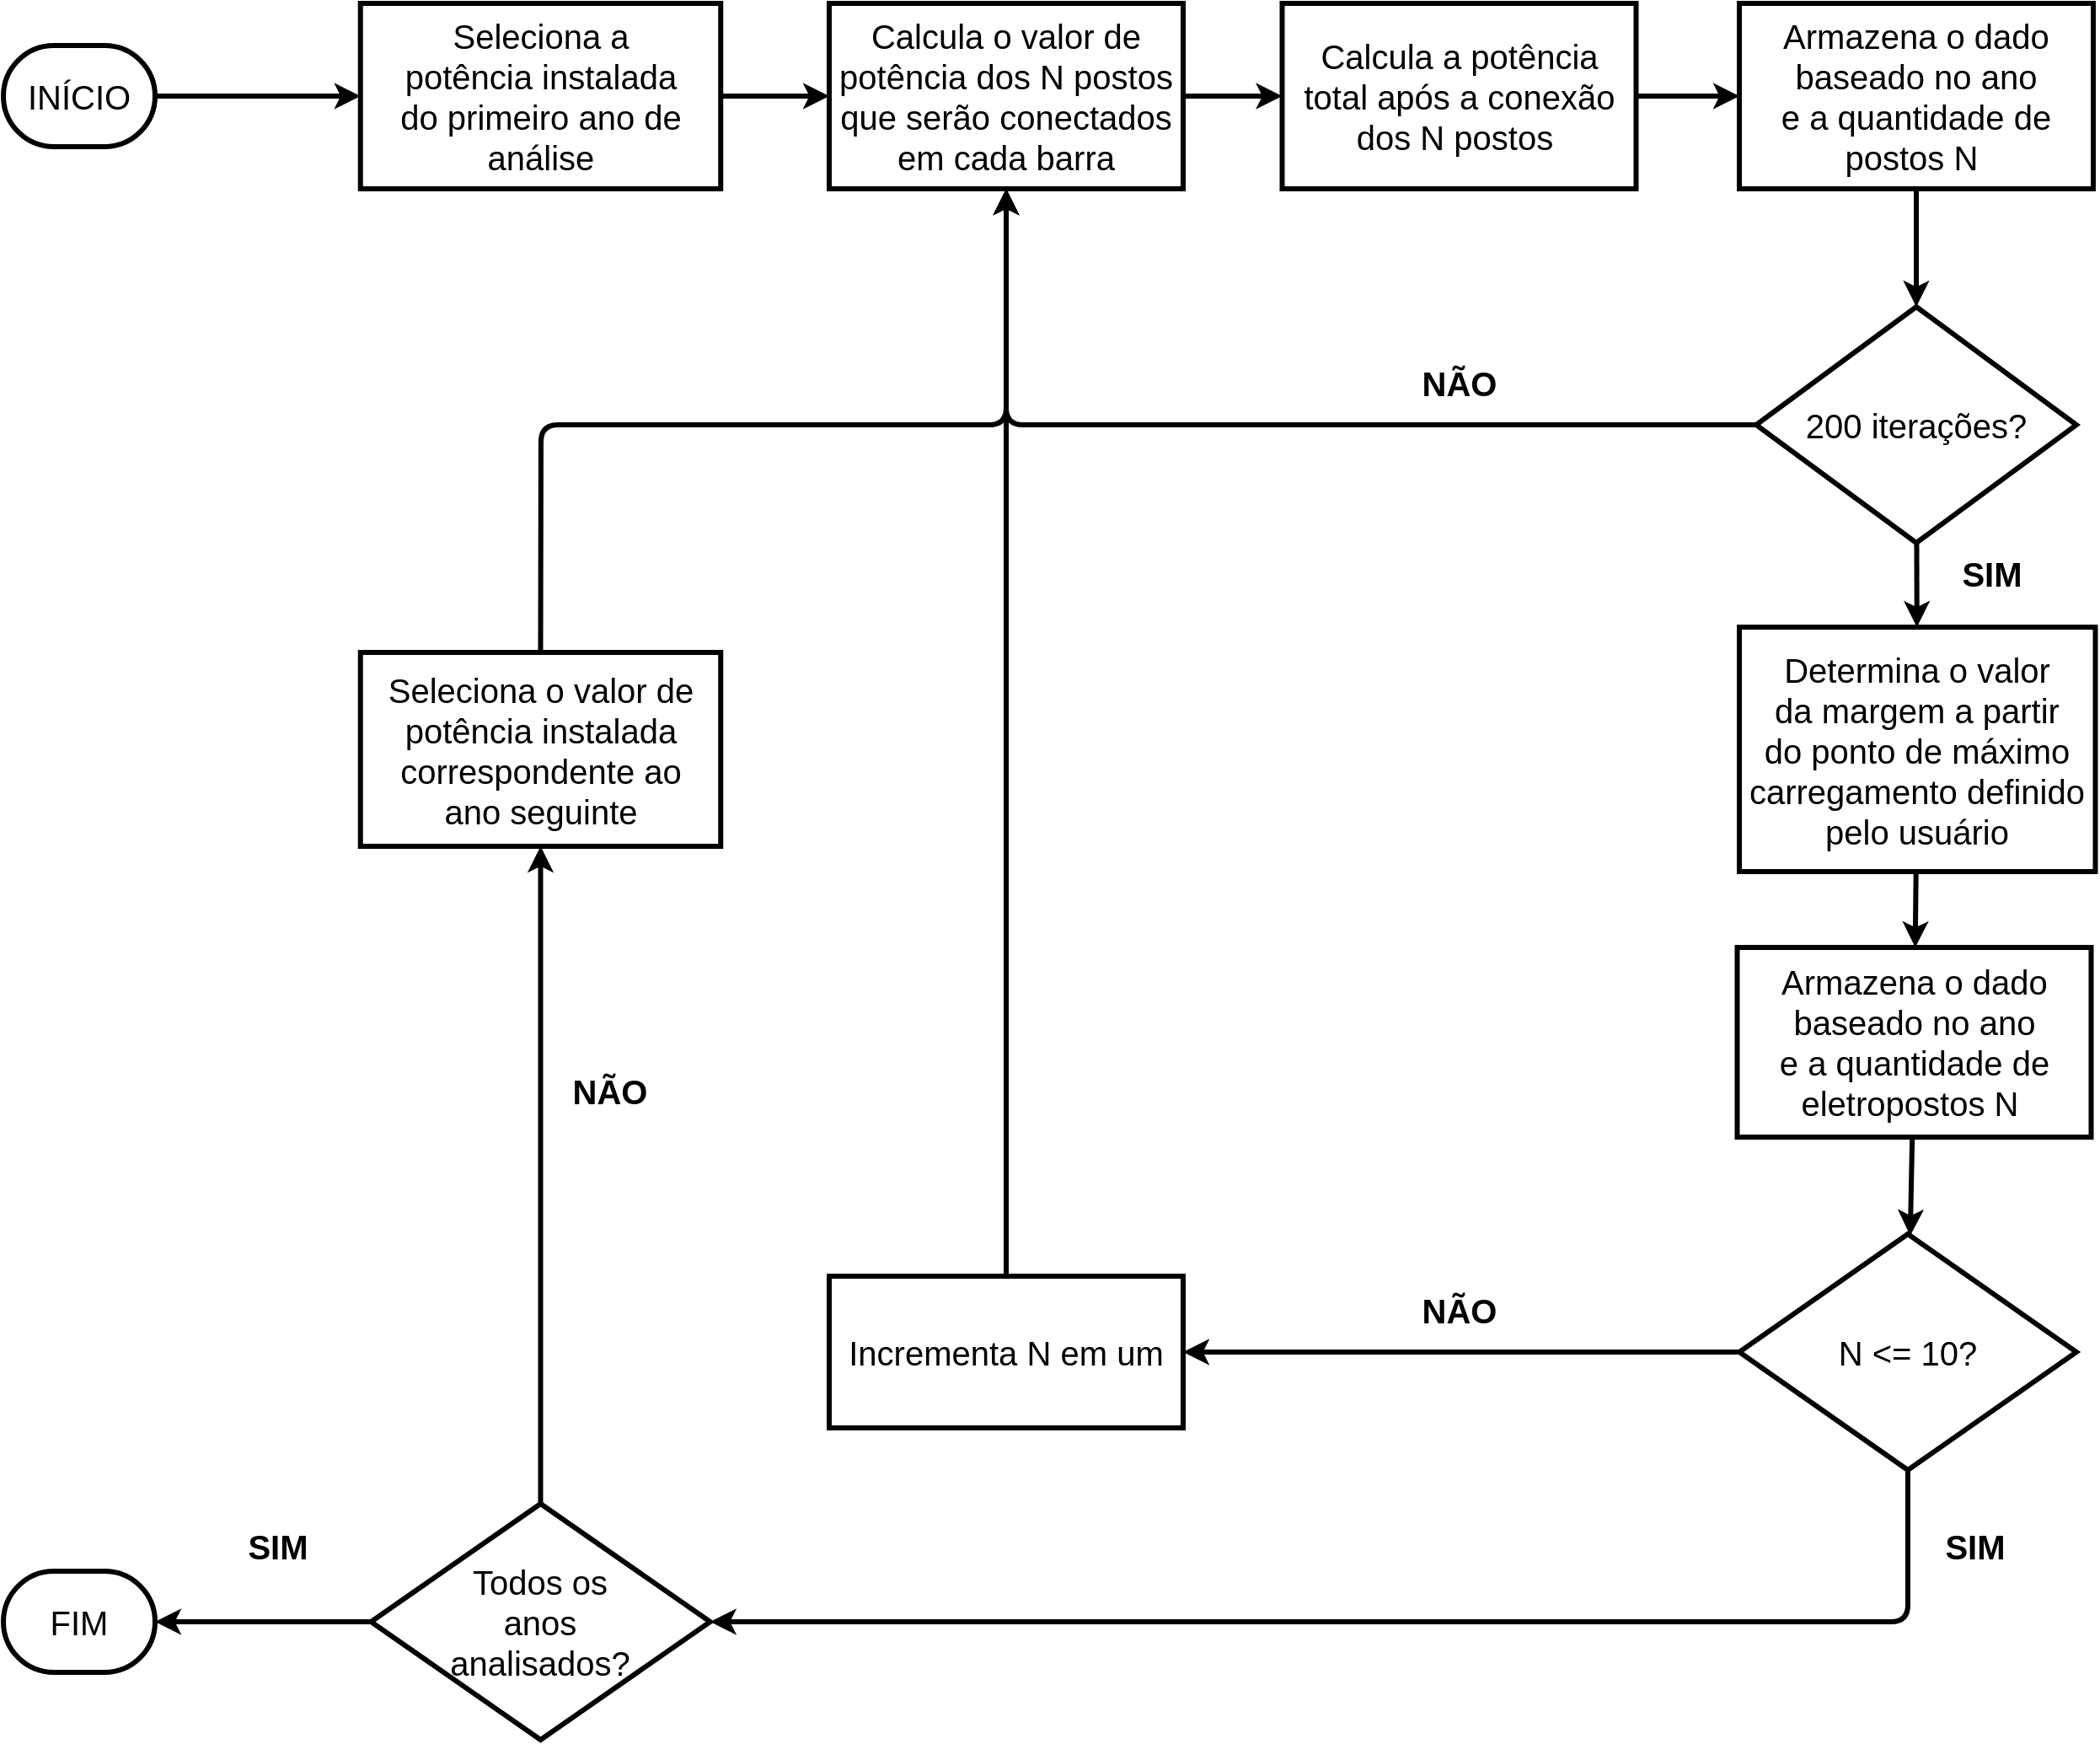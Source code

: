 <mxfile>
    <diagram id="v7DR3OZrTKcgggxZ--NC" name="Page-1">
        <mxGraphModel dx="2458" dy="1168" grid="1" gridSize="10" guides="1" tooltips="1" connect="1" arrows="1" fold="1" page="1" pageScale="1" pageWidth="850" pageHeight="1100" math="0" shadow="0">
            <root>
                <mxCell id="0"/>
                <mxCell id="1" parent="0"/>
                <mxCell id="103" value="&lt;font style=&quot;font-size: 20px;&quot;&gt;INÍCIO&lt;/font&gt;" style="rounded=1;whiteSpace=wrap;html=1;arcSize=50;strokeWidth=3;fontSize=20;" parent="1" vertex="1">
                    <mxGeometry x="-50" y="685" width="90" height="60" as="geometry"/>
                </mxCell>
                <mxCell id="104" style="edgeStyle=none;html=1;exitX=1;exitY=0.5;exitDx=0;exitDy=0;entryX=0;entryY=0.5;entryDx=0;entryDy=0;strokeWidth=3;fontSize=20;" parent="1" source="103" target="107" edge="1">
                    <mxGeometry relative="1" as="geometry">
                        <mxPoint x="90" y="715" as="sourcePoint"/>
                    </mxGeometry>
                </mxCell>
                <mxCell id="117" value="" style="edgeStyle=none;html=1;strokeWidth=3;fontSize=20;" parent="1" source="107" target="116" edge="1">
                    <mxGeometry relative="1" as="geometry"/>
                </mxCell>
                <mxCell id="107" value="&lt;span style=&quot;font-size: 20px;&quot;&gt;Seleciona a&lt;br style=&quot;font-size: 20px;&quot;&gt;potência instalada do&amp;nbsp;primeiro ano de análise&lt;/span&gt;" style="rounded=0;whiteSpace=wrap;html=1;strokeWidth=3;fontSize=20;" parent="1" vertex="1">
                    <mxGeometry x="161.87" y="660" width="213.75" height="110" as="geometry"/>
                </mxCell>
                <mxCell id="178" style="edgeStyle=none;html=1;exitX=0.5;exitY=0;exitDx=0;exitDy=0;entryX=0.5;entryY=1;entryDx=0;entryDy=0;strokeWidth=3;fontSize=20;" parent="1" source="112" target="176" edge="1">
                    <mxGeometry relative="1" as="geometry"/>
                </mxCell>
                <mxCell id="194" style="edgeStyle=none;html=1;exitX=0;exitY=0.5;exitDx=0;exitDy=0;entryX=1;entryY=0.5;entryDx=0;entryDy=0;strokeWidth=3;" parent="1" source="112" target="165" edge="1">
                    <mxGeometry relative="1" as="geometry">
                        <mxPoint x="50" y="1450" as="targetPoint"/>
                    </mxGeometry>
                </mxCell>
                <mxCell id="112" value="&lt;font style=&quot;font-size: 20px;&quot;&gt;Todos os&lt;br style=&quot;font-size: 20px;&quot;&gt;anos&lt;br style=&quot;font-size: 20px;&quot;&gt;analisados?&lt;/font&gt;" style="rhombus;whiteSpace=wrap;html=1;strokeWidth=3;fontSize=20;" parent="1" vertex="1">
                    <mxGeometry x="168.12" y="1550" width="201.25" height="140" as="geometry"/>
                </mxCell>
                <mxCell id="115" value="&lt;font style=&quot;font-size: 20px;&quot;&gt;NÃO&lt;/font&gt;" style="text;strokeColor=none;align=center;fillColor=none;html=1;verticalAlign=middle;whiteSpace=wrap;rounded=0;fontStyle=1;fontSize=20;" parent="1" vertex="1">
                    <mxGeometry x="783.75" y="1420" width="60" height="30" as="geometry"/>
                </mxCell>
                <mxCell id="119" value="" style="edgeStyle=none;html=1;strokeWidth=3;fontSize=20;exitX=1;exitY=0.5;exitDx=0;exitDy=0;" parent="1" source="116" target="118" edge="1">
                    <mxGeometry relative="1" as="geometry">
                        <Array as="points"/>
                    </mxGeometry>
                </mxCell>
                <mxCell id="116" value="&lt;font style=&quot;font-size: 20px;&quot;&gt;Calcula o valor de potência dos N postos que serão conectados em cada barra&lt;/font&gt;" style="rounded=0;whiteSpace=wrap;html=1;strokeWidth=3;fontSize=20;" parent="1" vertex="1">
                    <mxGeometry x="440" y="660" width="210" height="110" as="geometry"/>
                </mxCell>
                <mxCell id="170" value="" style="edgeStyle=none;html=1;strokeWidth=3;fontSize=20;" parent="1" source="118" target="168" edge="1">
                    <mxGeometry relative="1" as="geometry"/>
                </mxCell>
                <mxCell id="118" value="&lt;font style=&quot;font-size: 20px;&quot;&gt;Calcula a potência&lt;br style=&quot;font-size: 20px;&quot;&gt;total após a conexão dos&amp;nbsp;N postos&amp;nbsp;&lt;/font&gt;" style="rounded=0;whiteSpace=wrap;html=1;strokeWidth=3;fontSize=20;" parent="1" vertex="1">
                    <mxGeometry x="708.75" y="660" width="210" height="110" as="geometry"/>
                </mxCell>
                <mxCell id="149" style="edgeStyle=none;html=1;exitX=0;exitY=0.5;exitDx=0;exitDy=0;entryX=0.5;entryY=1;entryDx=0;entryDy=0;strokeWidth=3;fontSize=20;" parent="1" source="123" target="116" edge="1">
                    <mxGeometry relative="1" as="geometry">
                        <Array as="points">
                            <mxPoint x="545" y="910"/>
                        </Array>
                    </mxGeometry>
                </mxCell>
                <mxCell id="186" value="" style="edgeStyle=none;html=1;strokeWidth=3;fontSize=20;" parent="1" source="123" target="141" edge="1">
                    <mxGeometry relative="1" as="geometry"/>
                </mxCell>
                <mxCell id="123" value="&lt;font style=&quot;font-size: 20px;&quot;&gt;200 iterações?&lt;/font&gt;" style="rhombus;whiteSpace=wrap;html=1;strokeWidth=3;fontSize=20;" parent="1" vertex="1">
                    <mxGeometry x="990" y="840" width="190" height="140" as="geometry"/>
                </mxCell>
                <mxCell id="154" style="edgeStyle=none;html=1;exitX=0;exitY=0.5;exitDx=0;exitDy=0;entryX=1;entryY=0.5;entryDx=0;entryDy=0;strokeWidth=3;fontSize=20;" parent="1" source="136" target="152" edge="1">
                    <mxGeometry relative="1" as="geometry"/>
                </mxCell>
                <mxCell id="189" style="edgeStyle=none;html=1;exitX=0.5;exitY=1;exitDx=0;exitDy=0;entryX=1;entryY=0.5;entryDx=0;entryDy=0;strokeWidth=3;fontSize=20;" parent="1" source="136" target="112" edge="1">
                    <mxGeometry relative="1" as="geometry">
                        <Array as="points">
                            <mxPoint x="1080" y="1620"/>
                        </Array>
                    </mxGeometry>
                </mxCell>
                <mxCell id="136" value="&lt;font style=&quot;font-size: 20px;&quot;&gt;N &amp;lt;= 10?&lt;/font&gt;" style="rhombus;whiteSpace=wrap;html=1;strokeWidth=3;fontSize=20;" parent="1" vertex="1">
                    <mxGeometry x="980" y="1390" width="200" height="140" as="geometry"/>
                </mxCell>
                <mxCell id="175" value="" style="edgeStyle=none;html=1;strokeWidth=3;fontSize=20;" parent="1" source="141" target="173" edge="1">
                    <mxGeometry relative="1" as="geometry"/>
                </mxCell>
                <mxCell id="141" value="&lt;font style=&quot;font-size: 20px;&quot;&gt;Determina o valor&lt;br style=&quot;font-size: 20px;&quot;&gt;da margem a partir&lt;br style=&quot;font-size: 20px;&quot;&gt;do ponto de máximo carregamento definido pelo usuário&lt;br style=&quot;font-size: 20px;&quot;&gt;&lt;/font&gt;" style="rounded=0;whiteSpace=wrap;html=1;strokeWidth=3;fontSize=20;" parent="1" vertex="1">
                    <mxGeometry x="980" y="1030" width="211.25" height="145" as="geometry"/>
                </mxCell>
                <mxCell id="153" value="" style="edgeStyle=none;html=1;strokeWidth=3;fontSize=20;" parent="1" source="152" target="116" edge="1">
                    <mxGeometry relative="1" as="geometry"/>
                </mxCell>
                <mxCell id="152" value="&lt;font style=&quot;font-size: 20px;&quot;&gt;Incrementa N em um&lt;/font&gt;" style="rounded=0;whiteSpace=wrap;html=1;strokeWidth=3;fontSize=20;" parent="1" vertex="1">
                    <mxGeometry x="440" y="1415" width="210" height="90" as="geometry"/>
                </mxCell>
                <mxCell id="160" value="&lt;font style=&quot;font-size: 20px;&quot;&gt;NÃO&lt;/font&gt;" style="text;strokeColor=none;align=center;fillColor=none;html=1;verticalAlign=middle;whiteSpace=wrap;rounded=0;fontStyle=1;fontSize=20;" parent="1" vertex="1">
                    <mxGeometry x="280" y="1290" width="60" height="30" as="geometry"/>
                </mxCell>
                <mxCell id="165" value="&lt;font style=&quot;font-size: 20px;&quot;&gt;FIM&lt;/font&gt;" style="rounded=1;whiteSpace=wrap;html=1;arcSize=50;strokeWidth=3;fontSize=20;" parent="1" vertex="1">
                    <mxGeometry x="-50" y="1590" width="90" height="60" as="geometry"/>
                </mxCell>
                <mxCell id="171" value="" style="edgeStyle=none;html=1;strokeWidth=3;fontSize=20;" parent="1" source="168" target="123" edge="1">
                    <mxGeometry relative="1" as="geometry"/>
                </mxCell>
                <mxCell id="168" value="&lt;font style=&quot;font-size: 20px;&quot;&gt;Armazena o dado baseado no ano&lt;br style=&quot;font-size: 20px;&quot;&gt;e a quantidade de postos N&amp;nbsp;&lt;/font&gt;" style="rounded=0;whiteSpace=wrap;html=1;strokeWidth=3;fontSize=20;" parent="1" vertex="1">
                    <mxGeometry x="980" y="660" width="210" height="110" as="geometry"/>
                </mxCell>
                <mxCell id="187" value="" style="edgeStyle=none;html=1;strokeWidth=3;fontSize=20;" parent="1" source="173" target="136" edge="1">
                    <mxGeometry relative="1" as="geometry"/>
                </mxCell>
                <mxCell id="173" value="&lt;font style=&quot;font-size: 20px;&quot;&gt;Armazena o dado baseado no ano&lt;br style=&quot;font-size: 20px;&quot;&gt;e a quantidade de eletropostos N&amp;nbsp;&lt;/font&gt;" style="rounded=0;whiteSpace=wrap;html=1;strokeWidth=3;fontSize=20;" parent="1" vertex="1">
                    <mxGeometry x="978.75" y="1220" width="210" height="112.5" as="geometry"/>
                </mxCell>
                <mxCell id="179" style="edgeStyle=none;html=1;exitX=0.5;exitY=0;exitDx=0;exitDy=0;strokeWidth=3;fontSize=20;" parent="1" source="176" edge="1">
                    <mxGeometry relative="1" as="geometry">
                        <mxPoint x="545" y="770" as="targetPoint"/>
                        <Array as="points">
                            <mxPoint x="269" y="910"/>
                            <mxPoint x="545" y="910"/>
                        </Array>
                    </mxGeometry>
                </mxCell>
                <mxCell id="176" value="&lt;font style=&quot;font-size: 20px;&quot;&gt;Seleciona o valor de potência instalada correspondente ao&lt;br&gt;ano seguinte&lt;/font&gt;" style="rounded=0;whiteSpace=wrap;html=1;strokeWidth=3;fontSize=20;" parent="1" vertex="1">
                    <mxGeometry x="161.87" y="1045" width="213.75" height="115" as="geometry"/>
                </mxCell>
                <mxCell id="191" value="&lt;font style=&quot;font-size: 20px;&quot;&gt;NÃO&lt;/font&gt;" style="text;strokeColor=none;align=center;fillColor=none;html=1;verticalAlign=middle;whiteSpace=wrap;rounded=0;fontStyle=1;fontSize=20;" parent="1" vertex="1">
                    <mxGeometry x="783.75" y="870" width="60" height="30" as="geometry"/>
                </mxCell>
                <mxCell id="192" value="&lt;font style=&quot;font-size: 20px;&quot;&gt;SIM&lt;/font&gt;" style="text;strokeColor=none;align=center;fillColor=none;html=1;verticalAlign=middle;whiteSpace=wrap;rounded=0;fontStyle=1;fontSize=20;" parent="1" vertex="1">
                    <mxGeometry x="1100" y="983" width="60" height="30" as="geometry"/>
                </mxCell>
                <mxCell id="193" value="&lt;font style=&quot;font-size: 20px;&quot;&gt;SIM&lt;/font&gt;" style="text;strokeColor=none;align=center;fillColor=none;html=1;verticalAlign=middle;whiteSpace=wrap;rounded=0;fontStyle=1;fontSize=20;" parent="1" vertex="1">
                    <mxGeometry x="1090" y="1560" width="60" height="30" as="geometry"/>
                </mxCell>
                <mxCell id="195" value="&lt;font style=&quot;font-size: 20px;&quot;&gt;SIM&lt;/font&gt;" style="text;strokeColor=none;align=center;fillColor=none;html=1;verticalAlign=middle;whiteSpace=wrap;rounded=0;fontStyle=1;fontSize=20;" vertex="1" parent="1">
                    <mxGeometry x="84" y="1560" width="58" height="30" as="geometry"/>
                </mxCell>
            </root>
        </mxGraphModel>
    </diagram>
</mxfile>